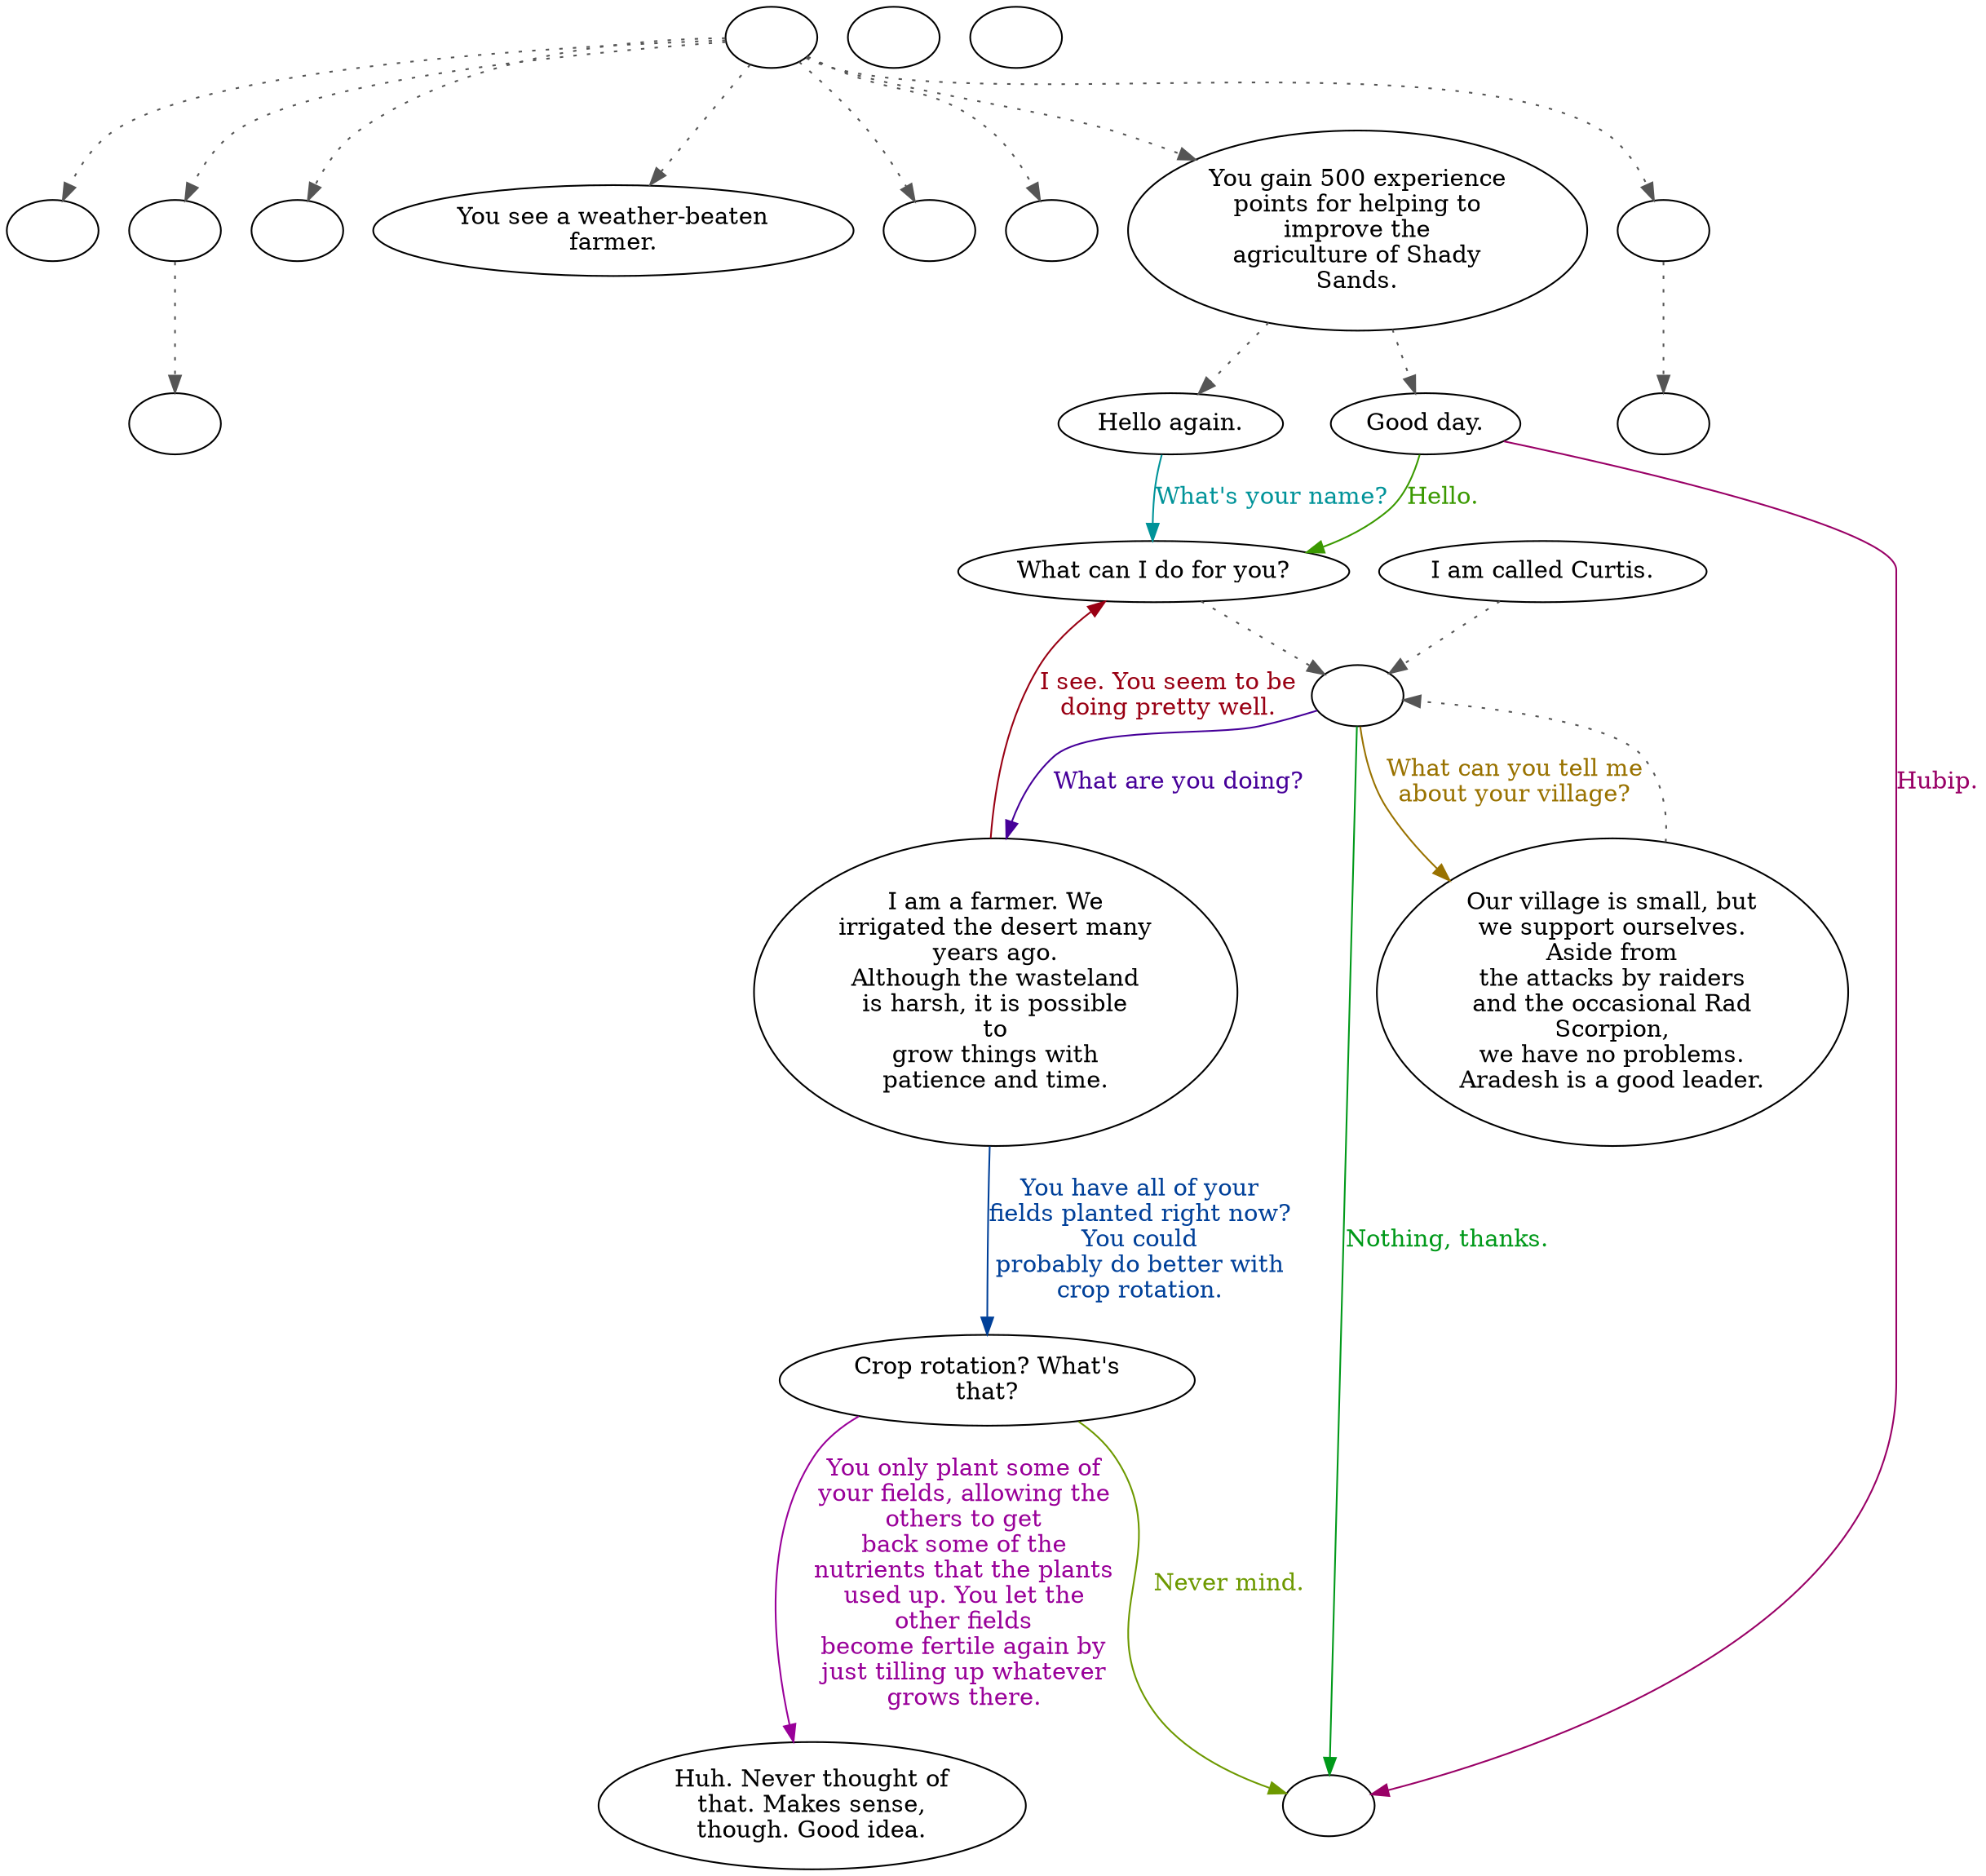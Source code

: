 digraph CURTIS {
  "start" [style=filled       fillcolor="#FFFFFF"       color="#000000"]
  "start" -> "combat_p_proc" [style=dotted color="#555555"]
  "start" -> "critter_p_proc" [style=dotted color="#555555"]
  "start" -> "destroy_p_proc" [style=dotted color="#555555"]
  "start" -> "look_at_p_proc" [style=dotted color="#555555"]
  "start" -> "map_enter_p_proc" [style=dotted color="#555555"]
  "start" -> "pickup_p_proc" [style=dotted color="#555555"]
  "start" -> "talk_p_proc" [style=dotted color="#555555"]
  "start" -> "timed_event_p_proc" [style=dotted color="#555555"]
  "start" [label=""]
  "combat_p_proc" [style=filled       fillcolor="#FFFFFF"       color="#000000"]
  "combat_p_proc" [label=""]
  "critter_p_proc" [style=filled       fillcolor="#FFFFFF"       color="#000000"]
  "critter_p_proc" -> "flee_dude" [style=dotted color="#555555"]
  "critter_p_proc" [label=""]
  "damage_p_proc" [style=filled       fillcolor="#FFFFFF"       color="#000000"]
  "damage_p_proc" [label=""]
  "destroy_p_proc" [style=filled       fillcolor="#FFFFFF"       color="#000000"]
  "destroy_p_proc" [label=""]
  "look_at_p_proc" [style=filled       fillcolor="#FFFFFF"       color="#000000"]
  "look_at_p_proc" [label="You see a weather-beaten\nfarmer."]
  "map_enter_p_proc" [style=filled       fillcolor="#FFFFFF"       color="#000000"]
  "map_enter_p_proc" [label=""]
  "pickup_p_proc" [style=filled       fillcolor="#FFFFFF"       color="#000000"]
  "pickup_p_proc" [label=""]
  "talk_p_proc" [style=filled       fillcolor="#FFFFFF"       color="#000000"]
  "talk_p_proc" -> "Curtis02" [style=dotted color="#555555"]
  "talk_p_proc" -> "Curtis01" [style=dotted color="#555555"]
  "talk_p_proc" [label="You gain 500 experience\npoints for helping to\nimprove the\nagriculture of Shady\nSands."]
  "timed_event_p_proc" [style=filled       fillcolor="#FFFFFF"       color="#000000"]
  "timed_event_p_proc" -> "movement" [style=dotted color="#555555"]
  "timed_event_p_proc" [label=""]
  "Curtis01" [style=filled       fillcolor="#FFFFFF"       color="#000000"]
  "Curtis01" [label="Good day."]
  "Curtis01" -> "Curtis03" [label="Hello." color="#3A9900" fontcolor="#3A9900"]
  "Curtis01" -> "CurtisEnd" [label="Hubip." color="#990066" fontcolor="#990066"]
  "Curtis02" [style=filled       fillcolor="#FFFFFF"       color="#000000"]
  "Curtis02" [label="Hello again."]
  "Curtis02" -> "Curtis03" [label="What's your name?" color="#009399" fontcolor="#009399"]
  "Curtis03" [style=filled       fillcolor="#FFFFFF"       color="#000000"]
  "Curtis03" -> "Curtis03a" [style=dotted color="#555555"]
  "Curtis03" [label="What can I do for you?"]
  "Curtis03a" [style=filled       fillcolor="#FFFFFF"       color="#000000"]
  "Curtis03a" [label=""]
  "Curtis03a" -> "Curtis05" [label="What can you tell me\nabout your village?" color="#997200" fontcolor="#997200"]
  "Curtis03a" -> "Curtis06" [label="What are you doing?" color="#460099" fontcolor="#460099"]
  "Curtis03a" -> "CurtisEnd" [label="Nothing, thanks." color="#009919" fontcolor="#009919"]
  "Curtis04" [style=filled       fillcolor="#FFFFFF"       color="#000000"]
  "Curtis04" -> "Curtis03a" [style=dotted color="#555555"]
  "Curtis04" [label="I am called Curtis."]
  "Curtis05" [style=filled       fillcolor="#FFFFFF"       color="#000000"]
  "Curtis05" -> "Curtis03a" [style=dotted color="#555555"]
  "Curtis05" [label="Our village is small, but\nwe support ourselves.\nAside from\nthe attacks by raiders\nand the occasional Rad\nScorpion,\nwe have no problems.\nAradesh is a good leader."]
  "Curtis06" [style=filled       fillcolor="#FFFFFF"       color="#000000"]
  "Curtis06" [label="I am a farmer. We\nirrigated the desert many\nyears ago.\nAlthough the wasteland\nis harsh, it is possible\nto\ngrow things with\npatience and time."]
  "Curtis06" -> "Curtis03" [label="I see. You seem to be\ndoing pretty well." color="#990013" fontcolor="#990013"]
  "Curtis06" -> "Curtis07" [label="You have all of your\nfields planted right now?\nYou could\nprobably do better with\ncrop rotation." color="#004099" fontcolor="#004099"]
  "Curtis07" [style=filled       fillcolor="#FFFFFF"       color="#000000"]
  "Curtis07" [label="Crop rotation? What's\nthat?"]
  "Curtis07" -> "CurtisEnd" [label="Never mind." color="#6D9900" fontcolor="#6D9900"]
  "Curtis07" -> "Curtis08" [label="You only plant some of\nyour fields, allowing the\nothers to get\nback some of the\nnutrients that the plants\nused up. You let the\nother fields\nbecome fertile again by\njust tilling up whatever\ngrows there." color="#990099" fontcolor="#990099"]
  "Curtis08" [style=filled       fillcolor="#FFFFFF"       color="#000000"]
  "Curtis08" [label="Huh. Never thought of\nthat. Makes sense,\nthough. Good idea."]
  "CurtisEnd" [style=filled       fillcolor="#FFFFFF"       color="#000000"]
  "CurtisEnd" [label=""]
  "flee_dude" [style=filled       fillcolor="#FFFFFF"       color="#000000"]
  "flee_dude" [label=""]
  "movement" [style=filled       fillcolor="#FFFFFF"       color="#000000"]
  "movement" [label=""]
  "sleeping" [style=filled       fillcolor="#FFFFFF"       color="#000000"]
  "sleeping" [label=""]
}